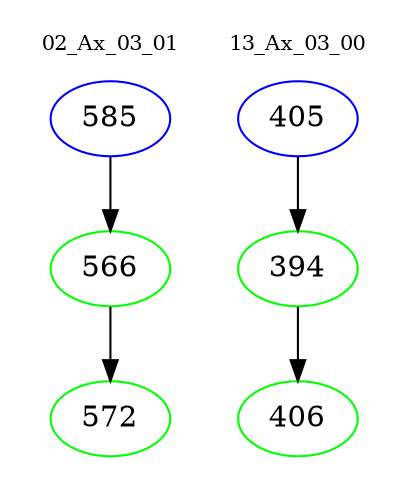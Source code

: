 digraph{
subgraph cluster_0 {
color = white
label = "02_Ax_03_01";
fontsize=10;
T0_585 [label="585", color="blue"]
T0_585 -> T0_566 [color="black"]
T0_566 [label="566", color="green"]
T0_566 -> T0_572 [color="black"]
T0_572 [label="572", color="green"]
}
subgraph cluster_1 {
color = white
label = "13_Ax_03_00";
fontsize=10;
T1_405 [label="405", color="blue"]
T1_405 -> T1_394 [color="black"]
T1_394 [label="394", color="green"]
T1_394 -> T1_406 [color="black"]
T1_406 [label="406", color="green"]
}
}
